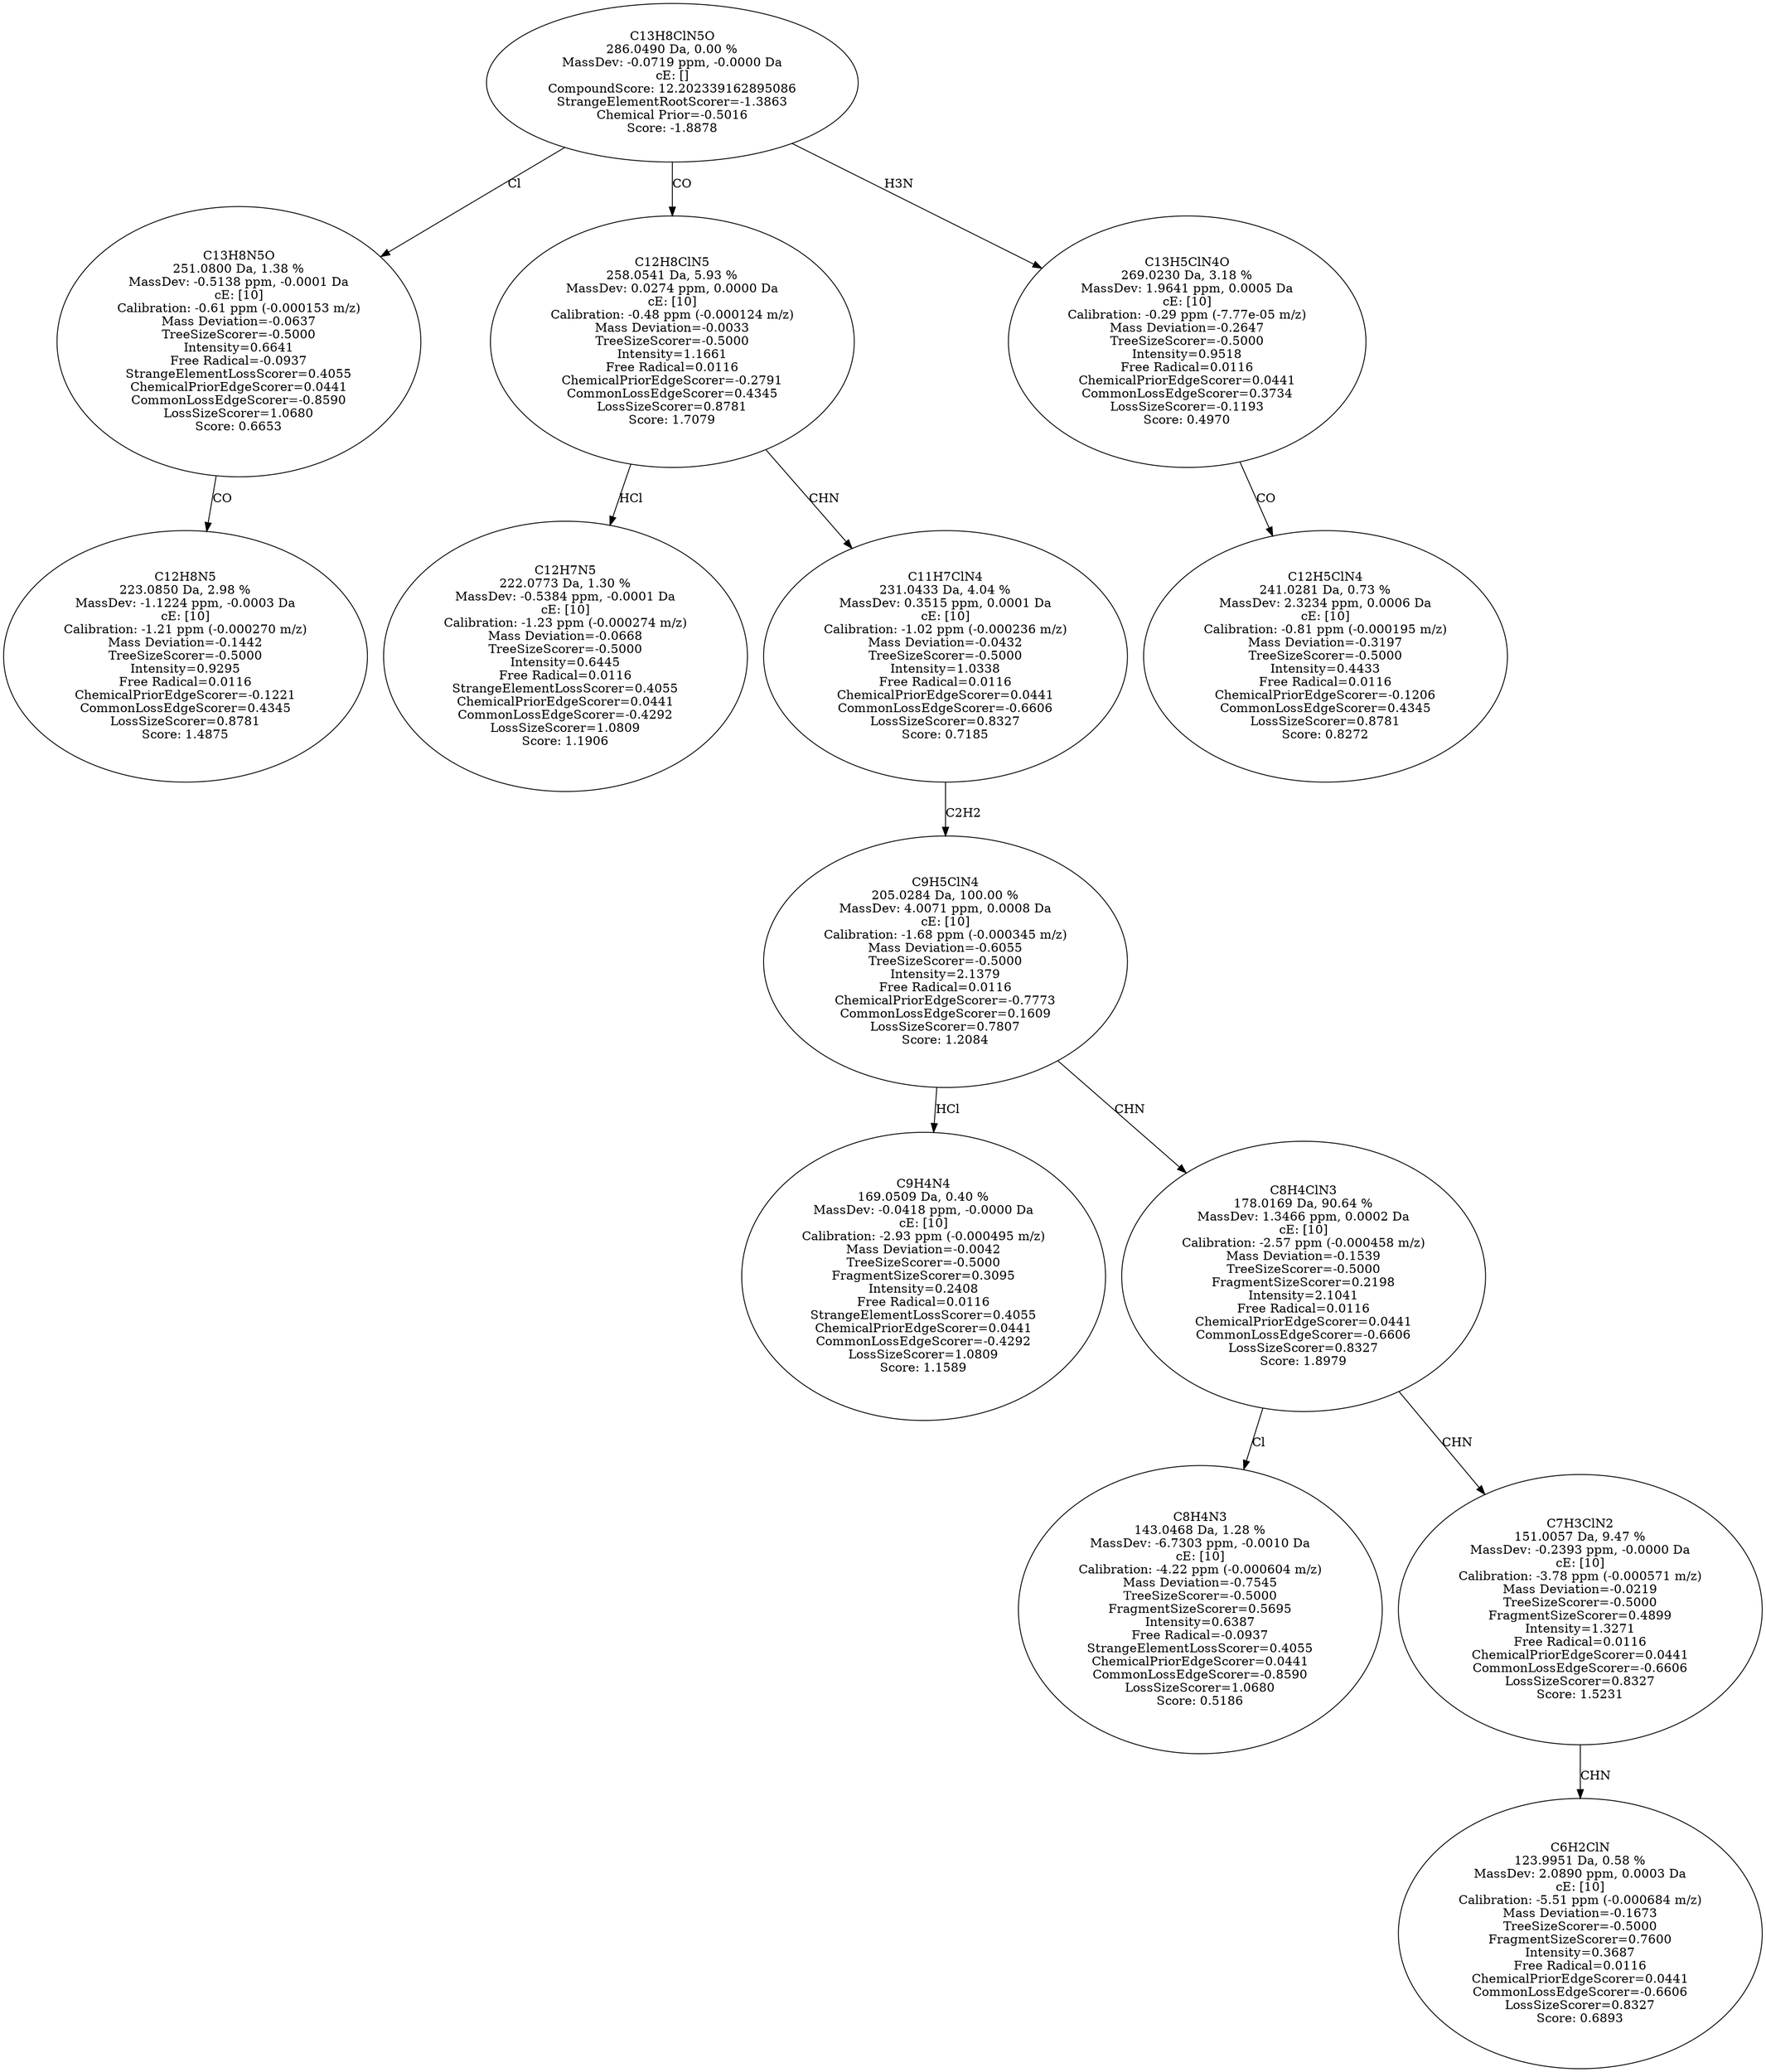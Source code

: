 strict digraph {
v1 [label="C12H8N5\n223.0850 Da, 2.98 %\nMassDev: -1.1224 ppm, -0.0003 Da\ncE: [10]\nCalibration: -1.21 ppm (-0.000270 m/z)\nMass Deviation=-0.1442\nTreeSizeScorer=-0.5000\nIntensity=0.9295\nFree Radical=0.0116\nChemicalPriorEdgeScorer=-0.1221\nCommonLossEdgeScorer=0.4345\nLossSizeScorer=0.8781\nScore: 1.4875"];
v2 [label="C13H8N5O\n251.0800 Da, 1.38 %\nMassDev: -0.5138 ppm, -0.0001 Da\ncE: [10]\nCalibration: -0.61 ppm (-0.000153 m/z)\nMass Deviation=-0.0637\nTreeSizeScorer=-0.5000\nIntensity=0.6641\nFree Radical=-0.0937\nStrangeElementLossScorer=0.4055\nChemicalPriorEdgeScorer=0.0441\nCommonLossEdgeScorer=-0.8590\nLossSizeScorer=1.0680\nScore: 0.6653"];
v3 [label="C12H7N5\n222.0773 Da, 1.30 %\nMassDev: -0.5384 ppm, -0.0001 Da\ncE: [10]\nCalibration: -1.23 ppm (-0.000274 m/z)\nMass Deviation=-0.0668\nTreeSizeScorer=-0.5000\nIntensity=0.6445\nFree Radical=0.0116\nStrangeElementLossScorer=0.4055\nChemicalPriorEdgeScorer=0.0441\nCommonLossEdgeScorer=-0.4292\nLossSizeScorer=1.0809\nScore: 1.1906"];
v4 [label="C9H4N4\n169.0509 Da, 0.40 %\nMassDev: -0.0418 ppm, -0.0000 Da\ncE: [10]\nCalibration: -2.93 ppm (-0.000495 m/z)\nMass Deviation=-0.0042\nTreeSizeScorer=-0.5000\nFragmentSizeScorer=0.3095\nIntensity=0.2408\nFree Radical=0.0116\nStrangeElementLossScorer=0.4055\nChemicalPriorEdgeScorer=0.0441\nCommonLossEdgeScorer=-0.4292\nLossSizeScorer=1.0809\nScore: 1.1589"];
v5 [label="C8H4N3\n143.0468 Da, 1.28 %\nMassDev: -6.7303 ppm, -0.0010 Da\ncE: [10]\nCalibration: -4.22 ppm (-0.000604 m/z)\nMass Deviation=-0.7545\nTreeSizeScorer=-0.5000\nFragmentSizeScorer=0.5695\nIntensity=0.6387\nFree Radical=-0.0937\nStrangeElementLossScorer=0.4055\nChemicalPriorEdgeScorer=0.0441\nCommonLossEdgeScorer=-0.8590\nLossSizeScorer=1.0680\nScore: 0.5186"];
v6 [label="C6H2ClN\n123.9951 Da, 0.58 %\nMassDev: 2.0890 ppm, 0.0003 Da\ncE: [10]\nCalibration: -5.51 ppm (-0.000684 m/z)\nMass Deviation=-0.1673\nTreeSizeScorer=-0.5000\nFragmentSizeScorer=0.7600\nIntensity=0.3687\nFree Radical=0.0116\nChemicalPriorEdgeScorer=0.0441\nCommonLossEdgeScorer=-0.6606\nLossSizeScorer=0.8327\nScore: 0.6893"];
v7 [label="C7H3ClN2\n151.0057 Da, 9.47 %\nMassDev: -0.2393 ppm, -0.0000 Da\ncE: [10]\nCalibration: -3.78 ppm (-0.000571 m/z)\nMass Deviation=-0.0219\nTreeSizeScorer=-0.5000\nFragmentSizeScorer=0.4899\nIntensity=1.3271\nFree Radical=0.0116\nChemicalPriorEdgeScorer=0.0441\nCommonLossEdgeScorer=-0.6606\nLossSizeScorer=0.8327\nScore: 1.5231"];
v8 [label="C8H4ClN3\n178.0169 Da, 90.64 %\nMassDev: 1.3466 ppm, 0.0002 Da\ncE: [10]\nCalibration: -2.57 ppm (-0.000458 m/z)\nMass Deviation=-0.1539\nTreeSizeScorer=-0.5000\nFragmentSizeScorer=0.2198\nIntensity=2.1041\nFree Radical=0.0116\nChemicalPriorEdgeScorer=0.0441\nCommonLossEdgeScorer=-0.6606\nLossSizeScorer=0.8327\nScore: 1.8979"];
v9 [label="C9H5ClN4\n205.0284 Da, 100.00 %\nMassDev: 4.0071 ppm, 0.0008 Da\ncE: [10]\nCalibration: -1.68 ppm (-0.000345 m/z)\nMass Deviation=-0.6055\nTreeSizeScorer=-0.5000\nIntensity=2.1379\nFree Radical=0.0116\nChemicalPriorEdgeScorer=-0.7773\nCommonLossEdgeScorer=0.1609\nLossSizeScorer=0.7807\nScore: 1.2084"];
v10 [label="C11H7ClN4\n231.0433 Da, 4.04 %\nMassDev: 0.3515 ppm, 0.0001 Da\ncE: [10]\nCalibration: -1.02 ppm (-0.000236 m/z)\nMass Deviation=-0.0432\nTreeSizeScorer=-0.5000\nIntensity=1.0338\nFree Radical=0.0116\nChemicalPriorEdgeScorer=0.0441\nCommonLossEdgeScorer=-0.6606\nLossSizeScorer=0.8327\nScore: 0.7185"];
v11 [label="C12H8ClN5\n258.0541 Da, 5.93 %\nMassDev: 0.0274 ppm, 0.0000 Da\ncE: [10]\nCalibration: -0.48 ppm (-0.000124 m/z)\nMass Deviation=-0.0033\nTreeSizeScorer=-0.5000\nIntensity=1.1661\nFree Radical=0.0116\nChemicalPriorEdgeScorer=-0.2791\nCommonLossEdgeScorer=0.4345\nLossSizeScorer=0.8781\nScore: 1.7079"];
v12 [label="C12H5ClN4\n241.0281 Da, 0.73 %\nMassDev: 2.3234 ppm, 0.0006 Da\ncE: [10]\nCalibration: -0.81 ppm (-0.000195 m/z)\nMass Deviation=-0.3197\nTreeSizeScorer=-0.5000\nIntensity=0.4433\nFree Radical=0.0116\nChemicalPriorEdgeScorer=-0.1206\nCommonLossEdgeScorer=0.4345\nLossSizeScorer=0.8781\nScore: 0.8272"];
v13 [label="C13H5ClN4O\n269.0230 Da, 3.18 %\nMassDev: 1.9641 ppm, 0.0005 Da\ncE: [10]\nCalibration: -0.29 ppm (-7.77e-05 m/z)\nMass Deviation=-0.2647\nTreeSizeScorer=-0.5000\nIntensity=0.9518\nFree Radical=0.0116\nChemicalPriorEdgeScorer=0.0441\nCommonLossEdgeScorer=0.3734\nLossSizeScorer=-0.1193\nScore: 0.4970"];
v14 [label="C13H8ClN5O\n286.0490 Da, 0.00 %\nMassDev: -0.0719 ppm, -0.0000 Da\ncE: []\nCompoundScore: 12.202339162895086\nStrangeElementRootScorer=-1.3863\nChemical Prior=-0.5016\nScore: -1.8878"];
v2 -> v1 [label="CO"];
v14 -> v2 [label="Cl"];
v11 -> v3 [label="HCl"];
v9 -> v4 [label="HCl"];
v8 -> v5 [label="Cl"];
v7 -> v6 [label="CHN"];
v8 -> v7 [label="CHN"];
v9 -> v8 [label="CHN"];
v10 -> v9 [label="C2H2"];
v11 -> v10 [label="CHN"];
v14 -> v11 [label="CO"];
v13 -> v12 [label="CO"];
v14 -> v13 [label="H3N"];
}